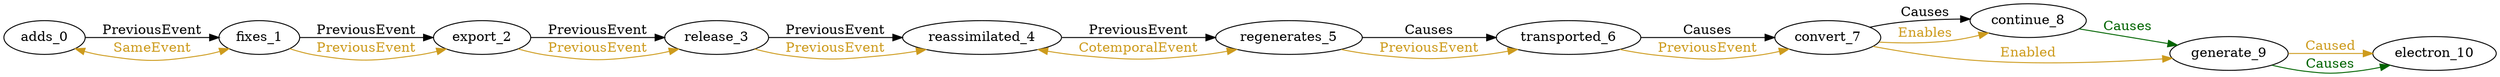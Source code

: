 digraph finite_state_machine { 
	rankdir=LR;
	size="50,50";
node0 [label = "adds_0"]
node1 [label = "fixes_1"]
node2 [label = "export_2"]
node3 [label = "release_3"]
node4 [label = "reassimilated_4"]
node5 [label = "regenerates_5"]
node6 [label = "transported_6"]
node7 [label = "convert_7"]
node8 [label = "continue_8"]
node9 [label = "generate_9"]
node10 [label = "electron_10"]
node0 -> node1 [ label = "PreviousEvent" fontcolor="black"  color = "Black"];
node0 -> node1 [ label = "SameEvent" fontcolor="goldenrod3" dir = "both" color = "goldenrod3"];
node1 -> node2 [ label = "PreviousEvent" fontcolor="black"  color = "Black"];
node1 -> node2 [ label = "PreviousEvent" fontcolor="goldenrod3"  color = "goldenrod3"];
node2 -> node3 [ label = "PreviousEvent" fontcolor="black"  color = "Black"];
node2 -> node3 [ label = "PreviousEvent" fontcolor="goldenrod3"  color = "goldenrod3"];
node3 -> node4 [ label = "PreviousEvent" fontcolor="black"  color = "Black"];
node3 -> node4 [ label = "PreviousEvent" fontcolor="goldenrod3"  color = "goldenrod3"];
node4 -> node5 [ label = "PreviousEvent" fontcolor="black"  color = "Black"];
node4 -> node5 [ label = "CotemporalEvent" fontcolor="goldenrod3" dir = "both" color = "goldenrod3"];
node5 -> node6 [ label = "Causes" fontcolor="black"  color = "Black"];
node5 -> node6 [ label = "PreviousEvent" fontcolor="goldenrod3"  color = "goldenrod3"];
node6 -> node7 [ label = "Causes" fontcolor="black"  color = "Black"];
node6 -> node7 [ label = "PreviousEvent" fontcolor="goldenrod3"  color = "goldenrod3"];
node7 -> node8 [ label = "Causes" fontcolor="black"  color = "Black"];
node7 -> node8 [ label = "Enables" fontcolor="goldenrod3"  color = "goldenrod3"];
node7 -> node9 [ label = "Enabled" fontcolor="goldenrod3"  color = "goldenrod3"];
node9 -> node10 [ label = "Caused" fontcolor="goldenrod3"  color = "goldenrod3"];
node8 -> node9 [ label = "Causes" fontcolor="darkgreen"  color = "darkgreen"];
node9 -> node10 [ label = "Causes" fontcolor="darkgreen"  color = "darkgreen"];
}